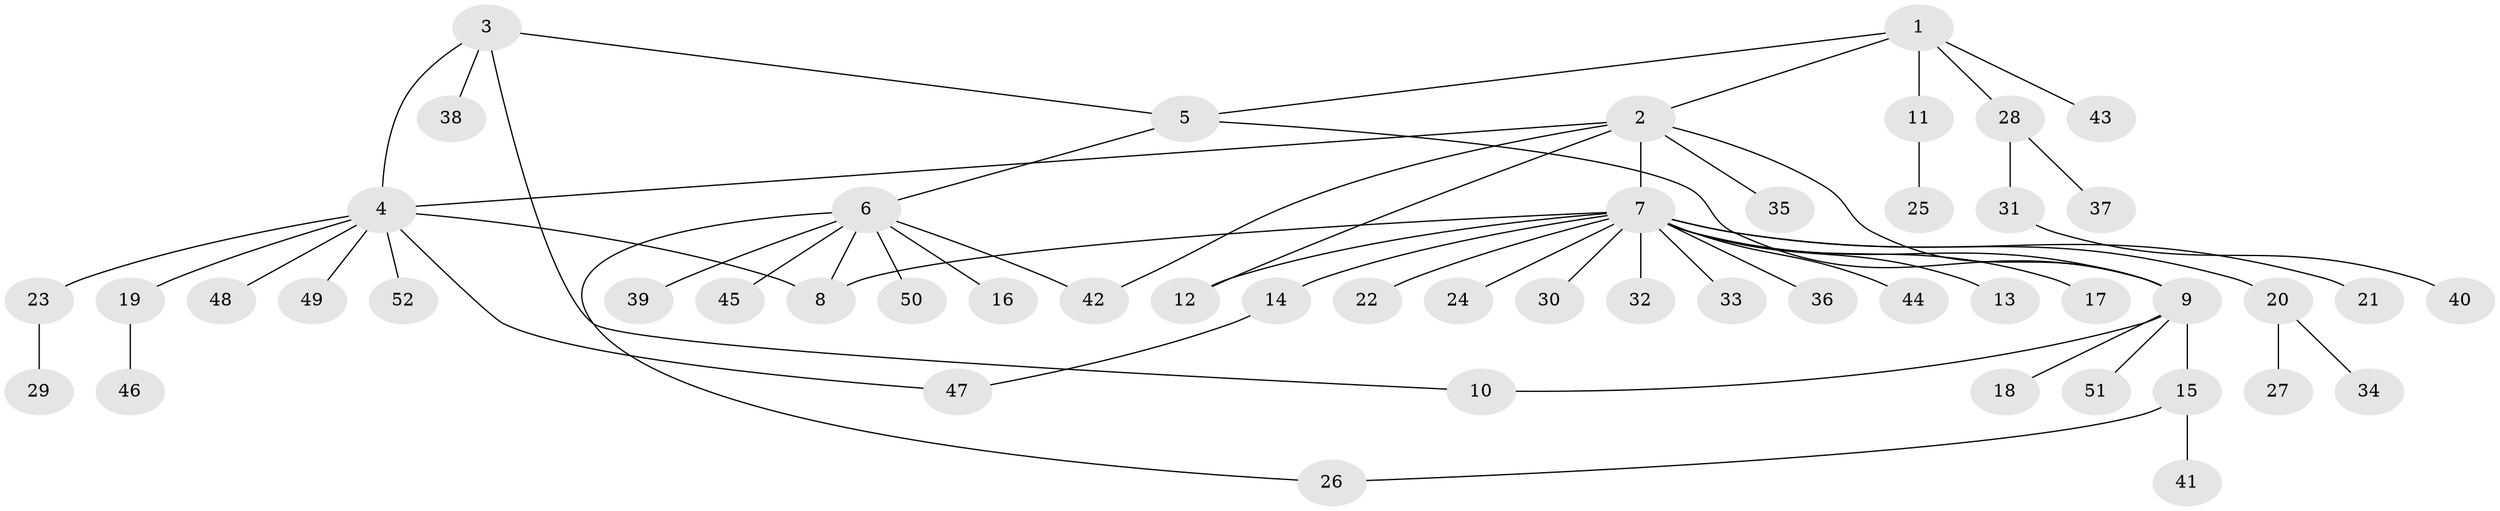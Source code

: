// Generated by graph-tools (version 1.1) at 2025/02/03/09/25 03:02:34]
// undirected, 52 vertices, 61 edges
graph export_dot {
graph [start="1"]
  node [color=gray90,style=filled];
  1;
  2;
  3;
  4;
  5;
  6;
  7;
  8;
  9;
  10;
  11;
  12;
  13;
  14;
  15;
  16;
  17;
  18;
  19;
  20;
  21;
  22;
  23;
  24;
  25;
  26;
  27;
  28;
  29;
  30;
  31;
  32;
  33;
  34;
  35;
  36;
  37;
  38;
  39;
  40;
  41;
  42;
  43;
  44;
  45;
  46;
  47;
  48;
  49;
  50;
  51;
  52;
  1 -- 2;
  1 -- 5;
  1 -- 11;
  1 -- 28;
  1 -- 43;
  2 -- 4;
  2 -- 7;
  2 -- 9;
  2 -- 12;
  2 -- 35;
  2 -- 42;
  3 -- 4;
  3 -- 5;
  3 -- 10;
  3 -- 38;
  4 -- 8;
  4 -- 19;
  4 -- 23;
  4 -- 47;
  4 -- 48;
  4 -- 49;
  4 -- 52;
  5 -- 6;
  5 -- 9;
  6 -- 8;
  6 -- 16;
  6 -- 26;
  6 -- 39;
  6 -- 42;
  6 -- 45;
  6 -- 50;
  7 -- 8;
  7 -- 9;
  7 -- 12;
  7 -- 13;
  7 -- 14;
  7 -- 17;
  7 -- 20;
  7 -- 21;
  7 -- 22;
  7 -- 24;
  7 -- 30;
  7 -- 32;
  7 -- 33;
  7 -- 36;
  7 -- 44;
  9 -- 10;
  9 -- 15;
  9 -- 18;
  9 -- 51;
  11 -- 25;
  14 -- 47;
  15 -- 26;
  15 -- 41;
  19 -- 46;
  20 -- 27;
  20 -- 34;
  23 -- 29;
  28 -- 31;
  28 -- 37;
  31 -- 40;
}
